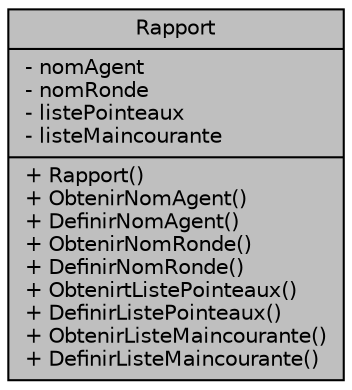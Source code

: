 digraph "Rapport"
{
 // LATEX_PDF_SIZE
  edge [fontname="Helvetica",fontsize="10",labelfontname="Helvetica",labelfontsize="10"];
  node [fontname="Helvetica",fontsize="10",shape=record];
  Node1 [label="{Rapport\n|- nomAgent\l- nomRonde\l- listePointeaux\l- listeMaincourante\l|+ Rapport()\l+ ObtenirNomAgent()\l+ DefinirNomAgent()\l+ ObtenirNomRonde()\l+ DefinirNomRonde()\l+ ObtenirtListePointeaux()\l+ DefinirListePointeaux()\l+ ObtenirListeMaincourante()\l+ DefinirListeMaincourante()\l}",height=0.2,width=0.4,color="black", fillcolor="grey75", style="filled", fontcolor="black",tooltip=" "];
}
